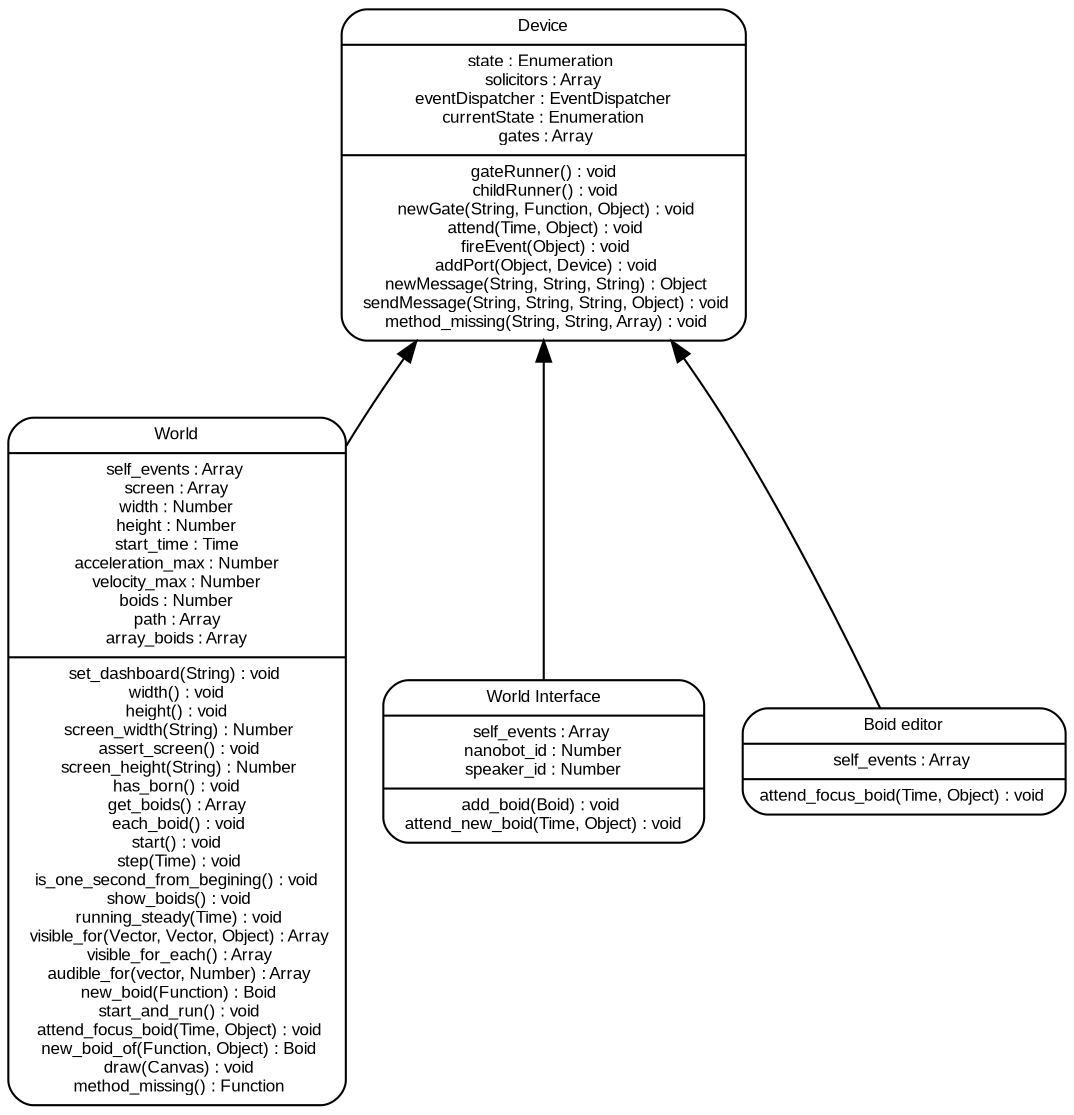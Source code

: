 digraph G {
        fontname = "Arial"
        fontsize = 8

        node [
                fontname = "Arial"
                fontsize = 8
                shape = "record"
                style= "rounded"
        ]

        edge [
                fontname = "Arial"
                fontsize = 8
                dir = "back"
                arrowhead = "empty"
        ]

        Device [
                label = "{Device| state : Enumeration \n \
                                  solicitors : Array \n \
                                  eventDispatcher : EventDispatcher \n \
                                  currentState : Enumeration \n \
                                  gates :  Array\n \
                                |\
                                  gateRunner() : void\n \
                                  childRunner() : void\n \
                                  newGate(String, Function, Object) : void\n \
                                  attend(Time, Object) : void\n \
                                  fireEvent(Object) : void\n \
                                  addPort(Object, Device) : void\n \
                                  newMessage(String, String, String) : Object\n \
                                  sendMessage(String, String, String, Object) : void\n \
                                  method_missing(String, String, Array) : void\n \
                        }"
        ]

        World [
        		label = "{World| self_events : Array \n \
                                 screen : Array \n \
                                 width : Number \n \
                                 height : Number \n \
                                 start_time : Time \n \
                                 acceleration_max : Number \n \
                                 velocity_max : Number \n \
                                 boids : Number \n \
                                 path : Array \n \
                                 array_boids : Array \n \
                               |\
                                set_dashboard(String) : void \n \
                                width() : void \n \
                                height() : void \n \
                                screen_width(String) : Number\n \
                                assert_screen() : void\n \
                                screen_height(String) : Number\n \
                                has_born() : void \n \
                                get_boids() : Array \n \
                                each_boid() :  void\n \
                                start() : void \n \
                                step(Time) : void\n \
                                is_one_second_from_begining() : void \n \
                                show_boids() : void\n \
                                running_steady(Time) : void\n \
                                visible_for(Vector, Vector, Object) : Array\n \
                                visible_for_each() : Array\n \
                                audible_for(vector, Number) : Array\n \
                                new_boid(Function) : Boid\n \
                                start_and_run() : void\n \
                                attend_focus_boid(Time, Object) : void\n \
                                new_boid_of(Function, Object) : Boid\n \
                                draw(Canvas) : void\n \
                                method_missing() : Function\n \
                        }"
        ]

        World_interface [
                label = "{World Interface| self_events : Array \n \
                                           nanobot_id : Number \n \
                                           speaker_id : Number \n \
                                         |\
                                           add_boid(Boid) : void \n \
                                           attend_new_boid(Time, Object) : void \n \
                        }"
        ]

        Boid_editor [
                label = "{Boid editor| self_events : Array \n \
                                     |\
                                       attend_focus_boid(Time, Object) : void \n \
                        }"
        ]

        Device -> World_interface
        Device -> Boid_editor
        Device -> World 
}